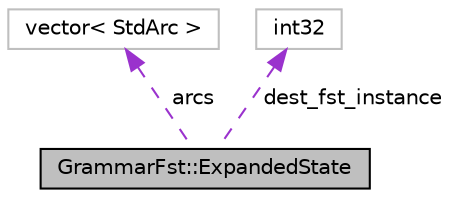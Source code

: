 digraph "GrammarFst::ExpandedState"
{
  edge [fontname="Helvetica",fontsize="10",labelfontname="Helvetica",labelfontsize="10"];
  node [fontname="Helvetica",fontsize="10",shape=record];
  Node1 [label="GrammarFst::ExpandedState",height=0.2,width=0.4,color="black", fillcolor="grey75", style="filled", fontcolor="black"];
  Node2 -> Node1 [dir="back",color="darkorchid3",fontsize="10",style="dashed",label=" arcs" ,fontname="Helvetica"];
  Node2 [label="vector\< StdArc \>",height=0.2,width=0.4,color="grey75", fillcolor="white", style="filled"];
  Node3 -> Node1 [dir="back",color="darkorchid3",fontsize="10",style="dashed",label=" dest_fst_instance" ,fontname="Helvetica"];
  Node3 [label="int32",height=0.2,width=0.4,color="grey75", fillcolor="white", style="filled"];
}
